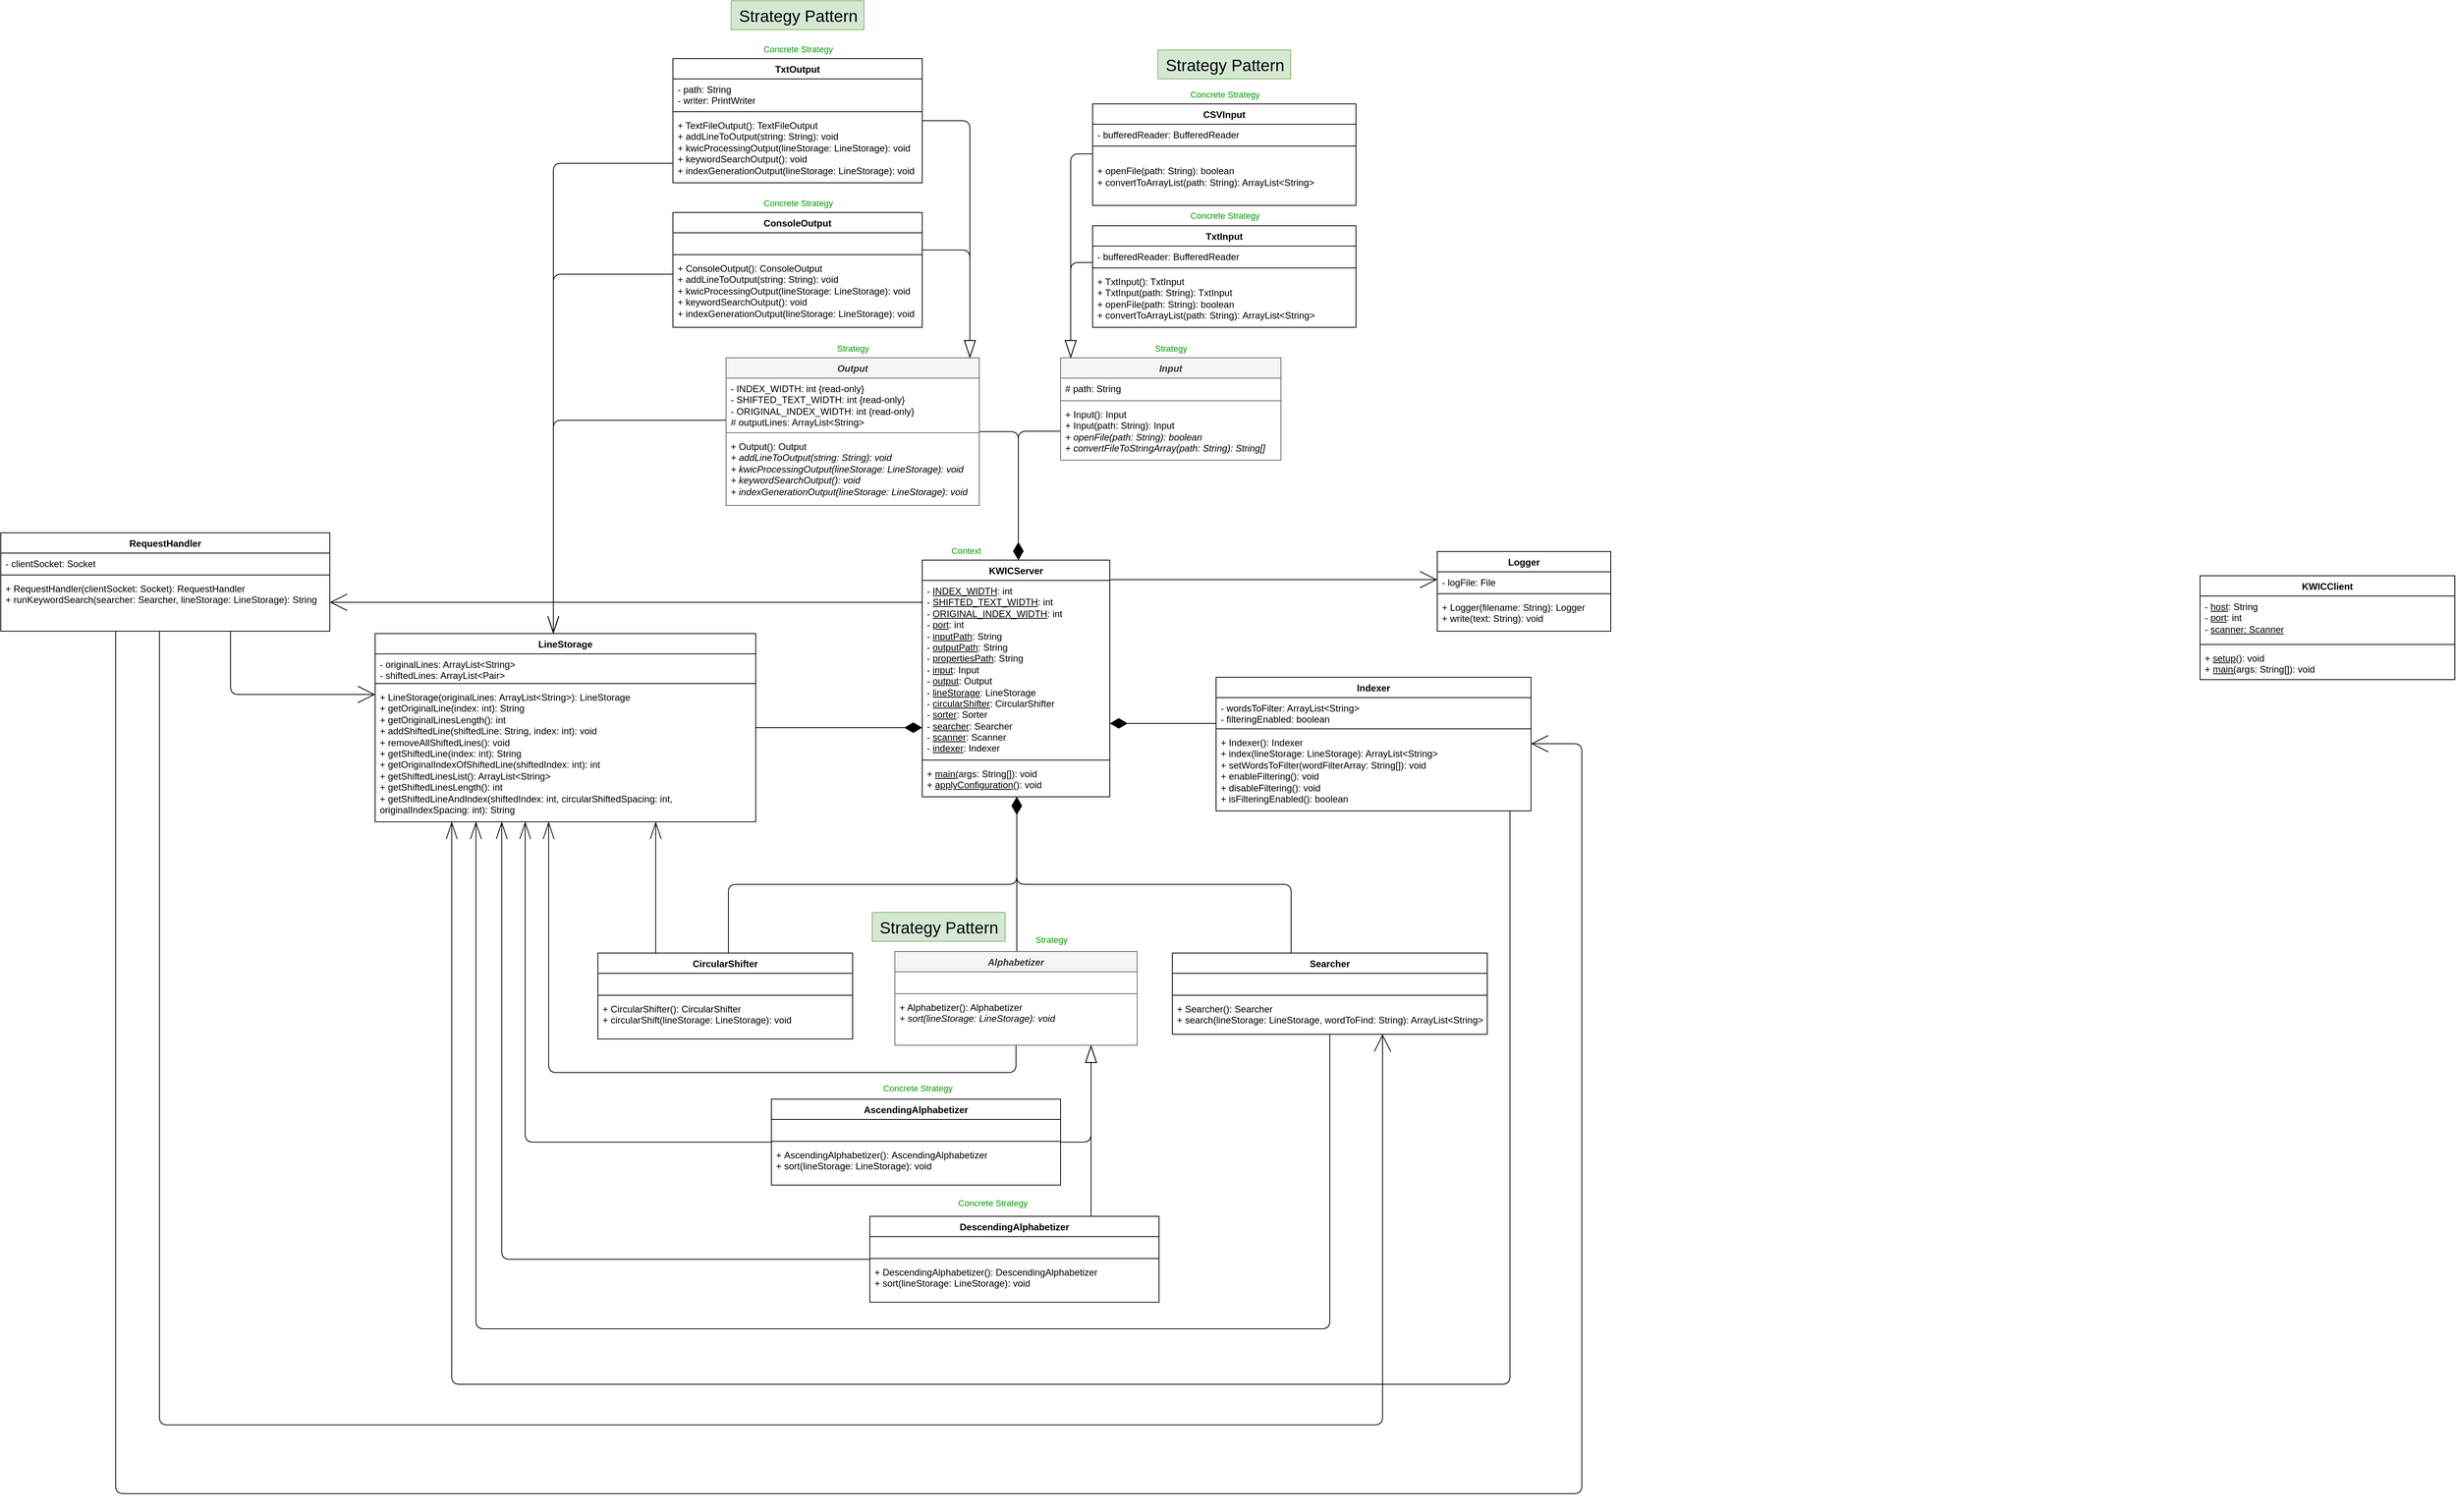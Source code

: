 <mxfile version="24.7.17">
  <diagram name="Page-1" id="gNpJx5rv7onuiS_OyHsm">
    <mxGraphModel dx="2778" dy="1943" grid="0" gridSize="10" guides="1" tooltips="1" connect="1" arrows="1" fold="1" page="0" pageScale="1" pageWidth="850" pageHeight="1100" math="0" shadow="0">
      <root>
        <mxCell id="0" />
        <mxCell id="1" parent="0" />
        <mxCell id="z4-LLyhYstn7hPUnOFZi-1" style="edgeStyle=orthogonalEdgeStyle;shape=connector;curved=0;rounded=1;orthogonalLoop=1;jettySize=auto;html=1;shadow=0;strokeColor=default;align=center;verticalAlign=middle;fontFamily=Helvetica;fontSize=11;fontColor=default;labelBackgroundColor=default;endArrow=none;endFill=0;flowAnimation=0;endSize=20;startArrow=diamondThin;startFill=1;startSize=20;" parent="1" source="epCVmQHk5e1hiLAlQ9qd-1" target="mX7v8Orim6EYVugqGwq7-1" edge="1">
          <mxGeometry relative="1" as="geometry">
            <Array as="points">
              <mxPoint x="264" y="468" />
              <mxPoint x="615" y="468" />
            </Array>
          </mxGeometry>
        </mxCell>
        <mxCell id="z4-LLyhYstn7hPUnOFZi-2" style="edgeStyle=orthogonalEdgeStyle;shape=connector;curved=0;rounded=1;orthogonalLoop=1;jettySize=auto;html=1;shadow=0;strokeColor=default;align=center;verticalAlign=middle;fontFamily=Helvetica;fontSize=11;fontColor=default;labelBackgroundColor=default;endArrow=none;endFill=0;flowAnimation=0;endSize=20;startArrow=diamondThin;startFill=1;startSize=20;" parent="1" source="epCVmQHk5e1hiLAlQ9qd-1" target="epCVmQHk5e1hiLAlQ9qd-30" edge="1">
          <mxGeometry relative="1" as="geometry">
            <Array as="points">
              <mxPoint x="264" y="468" />
              <mxPoint x="-105" y="468" />
            </Array>
          </mxGeometry>
        </mxCell>
        <mxCell id="BagnD7L_ovOfob5DyCDi-5" style="edgeStyle=orthogonalEdgeStyle;rounded=0;orthogonalLoop=1;jettySize=auto;html=1;endArrow=open;endFill=0;endSize=20;" parent="1" source="epCVmQHk5e1hiLAlQ9qd-1" target="BagnD7L_ovOfob5DyCDi-1" edge="1">
          <mxGeometry relative="1" as="geometry">
            <Array as="points">
              <mxPoint x="-246" y="107" />
              <mxPoint x="-246" y="107" />
            </Array>
          </mxGeometry>
        </mxCell>
        <mxCell id="BagnD7L_ovOfob5DyCDi-17" style="edgeStyle=orthogonalEdgeStyle;shape=connector;curved=0;rounded=1;orthogonalLoop=1;jettySize=auto;html=1;strokeColor=default;align=center;verticalAlign=middle;fontFamily=Helvetica;fontSize=11;fontColor=default;labelBackgroundColor=default;endArrow=open;endFill=0;endSize=20;" parent="1" source="epCVmQHk5e1hiLAlQ9qd-1" target="BagnD7L_ovOfob5DyCDi-10" edge="1">
          <mxGeometry relative="1" as="geometry">
            <Array as="points">
              <mxPoint x="648" y="78" />
              <mxPoint x="648" y="78" />
            </Array>
          </mxGeometry>
        </mxCell>
        <mxCell id="epCVmQHk5e1hiLAlQ9qd-1" value="KWIC&lt;span style=&quot;background-color: initial;&quot;&gt;Server&lt;/span&gt;" style="swimlane;fontStyle=1;align=center;verticalAlign=top;childLayout=stackLayout;horizontal=1;startSize=26;horizontalStack=0;resizeParent=1;resizeParentMax=0;resizeLast=0;collapsible=1;marginBottom=0;whiteSpace=wrap;html=1;" parent="1" vertex="1">
          <mxGeometry x="143" y="53" width="240" height="303" as="geometry" />
        </mxCell>
        <mxCell id="epCVmQHk5e1hiLAlQ9qd-2" value="&lt;div&gt;- &lt;u&gt;INDEX_WIDTH&lt;/u&gt;: int&lt;/div&gt;&lt;div&gt;- &lt;u&gt;SHIFTED_TEXT_WIDTH&lt;/u&gt;: int&lt;/div&gt;&lt;div&gt;- &lt;u&gt;ORIGINAL_INDEX_WIDTH&lt;/u&gt;: int&lt;/div&gt;&lt;div&gt;- &lt;u&gt;port&lt;/u&gt;: int&lt;/div&gt;&lt;div&gt;- &lt;u&gt;inputPath&lt;/u&gt;: String&lt;/div&gt;&lt;div&gt;- &lt;u&gt;outputPath&lt;/u&gt;: String&lt;/div&gt;&lt;div&gt;- &lt;u&gt;propertiesPath&lt;/u&gt;: String&lt;/div&gt;- &lt;u&gt;input&lt;/u&gt;: Input&lt;div&gt;- &lt;u&gt;output&lt;/u&gt;: Output&lt;/div&gt;&lt;div&gt;- &lt;u&gt;lineStorage&lt;/u&gt;: LineStorage&lt;/div&gt;&lt;div&gt;- &lt;u&gt;circularShifter&lt;/u&gt;: CircularShifter&lt;/div&gt;&lt;div&gt;- &lt;u&gt;sorter&lt;/u&gt;: Sorter&lt;/div&gt;&lt;div&gt;- &lt;u&gt;searcher&lt;/u&gt;: Searcher&lt;/div&gt;&lt;div&gt;- &lt;u&gt;scanner&lt;/u&gt;: Scanner&lt;/div&gt;&lt;div&gt;- &lt;u&gt;indexer&lt;/u&gt;: Indexer&lt;/div&gt;" style="text;strokeColor=none;fillColor=none;align=left;verticalAlign=top;spacingLeft=4;spacingRight=4;overflow=hidden;rotatable=0;points=[[0,0.5],[1,0.5]];portConstraint=eastwest;whiteSpace=wrap;html=1;" parent="epCVmQHk5e1hiLAlQ9qd-1" vertex="1">
          <mxGeometry y="26" width="240" height="226" as="geometry" />
        </mxCell>
        <mxCell id="epCVmQHk5e1hiLAlQ9qd-3" value="" style="line;strokeWidth=1;fillColor=none;align=left;verticalAlign=middle;spacingTop=-1;spacingLeft=3;spacingRight=3;rotatable=0;labelPosition=right;points=[];portConstraint=eastwest;strokeColor=inherit;" parent="epCVmQHk5e1hiLAlQ9qd-1" vertex="1">
          <mxGeometry y="252" width="240" height="8" as="geometry" />
        </mxCell>
        <mxCell id="epCVmQHk5e1hiLAlQ9qd-4" value="+ &lt;u&gt;main(&lt;/u&gt;args: String[]): void&lt;div&gt;+ &lt;u&gt;applyConfiguration&lt;/u&gt;(): void&lt;/div&gt;" style="text;strokeColor=none;fillColor=none;align=left;verticalAlign=top;spacingLeft=4;spacingRight=4;overflow=hidden;rotatable=0;points=[[0,0.5],[1,0.5]];portConstraint=eastwest;whiteSpace=wrap;html=1;" parent="epCVmQHk5e1hiLAlQ9qd-1" vertex="1">
          <mxGeometry y="260" width="240" height="43" as="geometry" />
        </mxCell>
        <mxCell id="QV1saAk_ovK5e-RrtN9O-23" style="edgeStyle=orthogonalEdgeStyle;shape=connector;rounded=1;orthogonalLoop=1;jettySize=auto;html=1;strokeColor=default;align=center;verticalAlign=middle;fontFamily=Helvetica;fontSize=11;fontColor=default;labelBackgroundColor=default;endArrow=diamondThin;endFill=1;endSize=20;curved=0;" parent="1" source="epCVmQHk5e1hiLAlQ9qd-5" target="epCVmQHk5e1hiLAlQ9qd-1" edge="1">
          <mxGeometry relative="1" as="geometry">
            <Array as="points">
              <mxPoint x="266" y="-112" />
            </Array>
          </mxGeometry>
        </mxCell>
        <mxCell id="epCVmQHk5e1hiLAlQ9qd-5" value="&lt;i&gt;Input&lt;/i&gt;" style="swimlane;fontStyle=1;align=center;verticalAlign=top;childLayout=stackLayout;horizontal=1;startSize=26;horizontalStack=0;resizeParent=1;resizeParentMax=0;resizeLast=0;collapsible=1;marginBottom=0;whiteSpace=wrap;html=1;fillColor=#f5f5f5;fontColor=#333333;strokeColor=#666666;" parent="1" vertex="1">
          <mxGeometry x="320" y="-206" width="282" height="131" as="geometry" />
        </mxCell>
        <mxCell id="epCVmQHk5e1hiLAlQ9qd-6" value="&lt;div&gt;# path: String&lt;/div&gt;" style="text;strokeColor=none;fillColor=none;align=left;verticalAlign=top;spacingLeft=4;spacingRight=4;overflow=hidden;rotatable=0;points=[[0,0.5],[1,0.5]];portConstraint=eastwest;whiteSpace=wrap;html=1;" parent="epCVmQHk5e1hiLAlQ9qd-5" vertex="1">
          <mxGeometry y="26" width="282" height="25" as="geometry" />
        </mxCell>
        <mxCell id="epCVmQHk5e1hiLAlQ9qd-7" value="" style="line;strokeWidth=1;fillColor=none;align=left;verticalAlign=middle;spacingTop=-1;spacingLeft=3;spacingRight=3;rotatable=0;labelPosition=right;points=[];portConstraint=eastwest;strokeColor=inherit;" parent="epCVmQHk5e1hiLAlQ9qd-5" vertex="1">
          <mxGeometry y="51" width="282" height="8" as="geometry" />
        </mxCell>
        <mxCell id="epCVmQHk5e1hiLAlQ9qd-8" value="+ Input(): Input&lt;div&gt;+ Input(path: String): Input&lt;/div&gt;&lt;div&gt;&lt;i style=&quot;background-color: initial;&quot;&gt;+ openFile(path: String): boolean&lt;/i&gt;&lt;br&gt;&lt;/div&gt;&lt;div&gt;&lt;i&gt;+ convertFileToStringArray(path: String): String[]&lt;/i&gt;&lt;/div&gt;" style="text;strokeColor=none;fillColor=none;align=left;verticalAlign=top;spacingLeft=4;spacingRight=4;overflow=hidden;rotatable=0;points=[[0,0.5],[1,0.5]];portConstraint=eastwest;whiteSpace=wrap;html=1;" parent="epCVmQHk5e1hiLAlQ9qd-5" vertex="1">
          <mxGeometry y="59" width="282" height="72" as="geometry" />
        </mxCell>
        <mxCell id="QV1saAk_ovK5e-RrtN9O-22" style="edgeStyle=orthogonalEdgeStyle;shape=connector;rounded=1;orthogonalLoop=1;jettySize=auto;html=1;strokeColor=default;align=center;verticalAlign=middle;fontFamily=Helvetica;fontSize=11;fontColor=default;labelBackgroundColor=default;endArrow=diamondThin;endFill=1;endSize=20;curved=0;" parent="1" source="epCVmQHk5e1hiLAlQ9qd-9" target="epCVmQHk5e1hiLAlQ9qd-1" edge="1">
          <mxGeometry relative="1" as="geometry">
            <Array as="points">
              <mxPoint x="266" y="-111" />
            </Array>
          </mxGeometry>
        </mxCell>
        <mxCell id="QV1saAk_ovK5e-RrtN9O-24" style="edgeStyle=orthogonalEdgeStyle;shape=connector;rounded=1;orthogonalLoop=1;jettySize=auto;html=1;strokeColor=default;align=center;verticalAlign=middle;fontFamily=Helvetica;fontSize=11;fontColor=default;labelBackgroundColor=default;endArrow=openThin;endFill=0;endSize=20;curved=0;" parent="1" source="epCVmQHk5e1hiLAlQ9qd-9" target="z4-LLyhYstn7hPUnOFZi-10" edge="1">
          <mxGeometry relative="1" as="geometry">
            <Array as="points">
              <mxPoint x="-329" y="-126" />
            </Array>
          </mxGeometry>
        </mxCell>
        <mxCell id="epCVmQHk5e1hiLAlQ9qd-9" value="&lt;i&gt;Output&lt;/i&gt;" style="swimlane;fontStyle=1;align=center;verticalAlign=top;childLayout=stackLayout;horizontal=1;startSize=26;horizontalStack=0;resizeParent=1;resizeParentMax=0;resizeLast=0;collapsible=1;marginBottom=0;whiteSpace=wrap;html=1;fillColor=#f5f5f5;fontColor=#333333;strokeColor=#666666;" parent="1" vertex="1">
          <mxGeometry x="-108" y="-206" width="324" height="189" as="geometry" />
        </mxCell>
        <mxCell id="epCVmQHk5e1hiLAlQ9qd-10" value="- INDEX_WIDTH: int {read-only}&lt;div&gt;- SHIFTED_TEXT_WIDTH: int {read-only}&lt;br&gt;&lt;/div&gt;&lt;div&gt;- ORIGINAL_INDEX_WIDTH: int {read-only}&lt;br&gt;&lt;/div&gt;&lt;div&gt;# outputLines: ArrayList&amp;lt;String&amp;gt;&lt;/div&gt;" style="text;strokeColor=none;fillColor=none;align=left;verticalAlign=top;spacingLeft=4;spacingRight=4;overflow=hidden;rotatable=0;points=[[0,0.5],[1,0.5]];portConstraint=eastwest;whiteSpace=wrap;html=1;" parent="epCVmQHk5e1hiLAlQ9qd-9" vertex="1">
          <mxGeometry y="26" width="324" height="66" as="geometry" />
        </mxCell>
        <mxCell id="epCVmQHk5e1hiLAlQ9qd-11" value="" style="line;strokeWidth=1;fillColor=none;align=left;verticalAlign=middle;spacingTop=-1;spacingLeft=3;spacingRight=3;rotatable=0;labelPosition=right;points=[];portConstraint=eastwest;strokeColor=inherit;" parent="epCVmQHk5e1hiLAlQ9qd-9" vertex="1">
          <mxGeometry y="92" width="324" height="8" as="geometry" />
        </mxCell>
        <mxCell id="epCVmQHk5e1hiLAlQ9qd-12" value="+ Output(): Output&lt;div&gt;&lt;i&gt;+ addLineToOutput(string: String): void&lt;/i&gt;&lt;/div&gt;&lt;div&gt;&lt;i&gt;+ kwicProcessingOutput(lineStorage: LineStorage): void&lt;/i&gt;&lt;/div&gt;&lt;div&gt;&lt;i&gt;+ keywordSearchOutput(): void&lt;/i&gt;&lt;/div&gt;&lt;div&gt;&lt;i&gt;+ indexGenerationOutput(lineStorage: LineStorage): void&lt;/i&gt;&lt;/div&gt;" style="text;strokeColor=none;fillColor=none;align=left;verticalAlign=top;spacingLeft=4;spacingRight=4;overflow=hidden;rotatable=0;points=[[0,0.5],[1,0.5]];portConstraint=eastwest;whiteSpace=wrap;html=1;" parent="epCVmQHk5e1hiLAlQ9qd-9" vertex="1">
          <mxGeometry y="100" width="324" height="89" as="geometry" />
        </mxCell>
        <mxCell id="rIHUugkleMINSU4qu17W-4" style="edgeStyle=orthogonalEdgeStyle;shape=connector;rounded=1;orthogonalLoop=1;jettySize=auto;html=1;strokeColor=default;align=center;verticalAlign=middle;fontFamily=Helvetica;fontSize=11;fontColor=default;labelBackgroundColor=default;endArrow=blockThin;endFill=0;endSize=20;targetPerimeterSpacing=0;curved=0;" parent="1" source="epCVmQHk5e1hiLAlQ9qd-13" target="epCVmQHk5e1hiLAlQ9qd-5" edge="1">
          <mxGeometry relative="1" as="geometry">
            <Array as="points">
              <mxPoint x="333" y="-328" />
            </Array>
          </mxGeometry>
        </mxCell>
        <mxCell id="epCVmQHk5e1hiLAlQ9qd-13" value="TxtInput" style="swimlane;fontStyle=1;align=center;verticalAlign=top;childLayout=stackLayout;horizontal=1;startSize=26;horizontalStack=0;resizeParent=1;resizeParentMax=0;resizeLast=0;collapsible=1;marginBottom=0;whiteSpace=wrap;html=1;" parent="1" vertex="1">
          <mxGeometry x="361" y="-375" width="337" height="130" as="geometry" />
        </mxCell>
        <mxCell id="epCVmQHk5e1hiLAlQ9qd-14" value="- bufferedReader: BufferedReader" style="text;strokeColor=none;fillColor=none;align=left;verticalAlign=top;spacingLeft=4;spacingRight=4;overflow=hidden;rotatable=0;points=[[0,0.5],[1,0.5]];portConstraint=eastwest;whiteSpace=wrap;html=1;" parent="epCVmQHk5e1hiLAlQ9qd-13" vertex="1">
          <mxGeometry y="26" width="337" height="24" as="geometry" />
        </mxCell>
        <mxCell id="epCVmQHk5e1hiLAlQ9qd-15" value="" style="line;strokeWidth=1;fillColor=none;align=left;verticalAlign=middle;spacingTop=-1;spacingLeft=3;spacingRight=3;rotatable=0;labelPosition=right;points=[];portConstraint=eastwest;strokeColor=inherit;" parent="epCVmQHk5e1hiLAlQ9qd-13" vertex="1">
          <mxGeometry y="50" width="337" height="8" as="geometry" />
        </mxCell>
        <mxCell id="epCVmQHk5e1hiLAlQ9qd-16" value="&lt;div&gt;+ TxtInput(): TxtInput&lt;div&gt;+ TxtInput(path: String): TxtInput&lt;/div&gt;&lt;div&gt;&lt;div&gt;+ openFile(path: String): boolean&lt;/div&gt;&lt;div&gt;+ convertToArrayList(path: String):&amp;nbsp;&lt;span style=&quot;background-color: initial;&quot;&gt;ArrayList&amp;lt;String&amp;gt;&lt;/span&gt;&lt;/div&gt;&lt;/div&gt;&lt;/div&gt;" style="text;strokeColor=none;fillColor=none;align=left;verticalAlign=top;spacingLeft=4;spacingRight=4;overflow=hidden;rotatable=0;points=[[0,0.5],[1,0.5]];portConstraint=eastwest;whiteSpace=wrap;html=1;" parent="epCVmQHk5e1hiLAlQ9qd-13" vertex="1">
          <mxGeometry y="58" width="337" height="72" as="geometry" />
        </mxCell>
        <mxCell id="epCVmQHk5e1hiLAlQ9qd-23" style="edgeStyle=orthogonalEdgeStyle;shape=connector;rounded=1;orthogonalLoop=1;jettySize=auto;html=1;strokeColor=default;align=center;verticalAlign=middle;fontFamily=Helvetica;fontSize=11;fontColor=default;labelBackgroundColor=default;endArrow=blockThin;endFill=0;endSize=20;curved=0;" parent="1" source="epCVmQHk5e1hiLAlQ9qd-17" target="epCVmQHk5e1hiLAlQ9qd-9" edge="1">
          <mxGeometry relative="1" as="geometry">
            <Array as="points">
              <mxPoint x="204" y="-344" />
            </Array>
          </mxGeometry>
        </mxCell>
        <mxCell id="QV1saAk_ovK5e-RrtN9O-27" style="edgeStyle=orthogonalEdgeStyle;shape=connector;rounded=1;orthogonalLoop=1;jettySize=auto;html=1;strokeColor=default;align=center;verticalAlign=middle;fontFamily=Helvetica;fontSize=11;fontColor=default;labelBackgroundColor=default;endArrow=openThin;endFill=0;endSize=20;curved=0;" parent="1" source="epCVmQHk5e1hiLAlQ9qd-17" target="z4-LLyhYstn7hPUnOFZi-10" edge="1">
          <mxGeometry relative="1" as="geometry">
            <Array as="points">
              <mxPoint x="-329" y="-313" />
            </Array>
          </mxGeometry>
        </mxCell>
        <mxCell id="epCVmQHk5e1hiLAlQ9qd-17" value="ConsoleOutput" style="swimlane;fontStyle=1;align=center;verticalAlign=top;childLayout=stackLayout;horizontal=1;startSize=26;horizontalStack=0;resizeParent=1;resizeParentMax=0;resizeLast=0;collapsible=1;marginBottom=0;whiteSpace=wrap;html=1;" parent="1" vertex="1">
          <mxGeometry x="-176" y="-392" width="319" height="147" as="geometry" />
        </mxCell>
        <mxCell id="epCVmQHk5e1hiLAlQ9qd-18" value="&amp;nbsp;" style="text;strokeColor=none;fillColor=none;align=left;verticalAlign=top;spacingLeft=4;spacingRight=4;overflow=hidden;rotatable=0;points=[[0,0.5],[1,0.5]];portConstraint=eastwest;whiteSpace=wrap;html=1;" parent="epCVmQHk5e1hiLAlQ9qd-17" vertex="1">
          <mxGeometry y="26" width="319" height="24" as="geometry" />
        </mxCell>
        <mxCell id="epCVmQHk5e1hiLAlQ9qd-19" value="" style="line;strokeWidth=1;fillColor=none;align=left;verticalAlign=middle;spacingTop=-1;spacingLeft=3;spacingRight=3;rotatable=0;labelPosition=right;points=[];portConstraint=eastwest;strokeColor=inherit;" parent="epCVmQHk5e1hiLAlQ9qd-17" vertex="1">
          <mxGeometry y="50" width="319" height="8" as="geometry" />
        </mxCell>
        <mxCell id="epCVmQHk5e1hiLAlQ9qd-20" value="+ ConsoleOutput(): ConsoleOutput&lt;div&gt;&lt;div&gt;+ addLineToOutput(string: String): void&lt;/div&gt;&lt;div&gt;+ kwicProcessingOutput(lineStorage: LineStorage): void&lt;/div&gt;&lt;div&gt;+ keywordSearchOutput(): void&lt;/div&gt;&lt;div&gt;+ indexGenerationOutput(lineStorage: LineStorage): void&lt;/div&gt;&lt;/div&gt;" style="text;strokeColor=none;fillColor=none;align=left;verticalAlign=top;spacingLeft=4;spacingRight=4;overflow=hidden;rotatable=0;points=[[0,0.5],[1,0.5]];portConstraint=eastwest;whiteSpace=wrap;html=1;" parent="epCVmQHk5e1hiLAlQ9qd-17" vertex="1">
          <mxGeometry y="58" width="319" height="89" as="geometry" />
        </mxCell>
        <mxCell id="Wn8MqAlHIF83_fRVM8e6-9" style="edgeStyle=orthogonalEdgeStyle;shape=connector;curved=0;rounded=1;orthogonalLoop=1;jettySize=auto;html=1;shadow=0;strokeColor=default;align=center;verticalAlign=middle;fontFamily=Helvetica;fontSize=11;fontColor=default;labelBackgroundColor=default;startArrow=none;startFill=0;startSize=20;endArrow=openThin;endFill=0;endSize=20;flowAnimation=0;" parent="1" source="epCVmQHk5e1hiLAlQ9qd-30" target="z4-LLyhYstn7hPUnOFZi-10" edge="1">
          <mxGeometry relative="1" as="geometry">
            <Array as="points">
              <mxPoint x="-198" y="494" />
              <mxPoint x="-198" y="494" />
            </Array>
          </mxGeometry>
        </mxCell>
        <mxCell id="epCVmQHk5e1hiLAlQ9qd-30" value="CircularShifter" style="swimlane;fontStyle=1;align=center;verticalAlign=top;childLayout=stackLayout;horizontal=1;startSize=26;horizontalStack=0;resizeParent=1;resizeParentMax=0;resizeLast=0;collapsible=1;marginBottom=0;whiteSpace=wrap;html=1;" parent="1" vertex="1">
          <mxGeometry x="-272" y="556" width="326" height="110" as="geometry" />
        </mxCell>
        <mxCell id="epCVmQHk5e1hiLAlQ9qd-31" value="&amp;nbsp;" style="text;strokeColor=none;fillColor=none;align=left;verticalAlign=top;spacingLeft=4;spacingRight=4;overflow=hidden;rotatable=0;points=[[0,0.5],[1,0.5]];portConstraint=eastwest;whiteSpace=wrap;html=1;" parent="epCVmQHk5e1hiLAlQ9qd-30" vertex="1">
          <mxGeometry y="26" width="326" height="24" as="geometry" />
        </mxCell>
        <mxCell id="epCVmQHk5e1hiLAlQ9qd-32" value="" style="line;strokeWidth=1;fillColor=none;align=left;verticalAlign=middle;spacingTop=-1;spacingLeft=3;spacingRight=3;rotatable=0;labelPosition=right;points=[];portConstraint=eastwest;strokeColor=inherit;" parent="epCVmQHk5e1hiLAlQ9qd-30" vertex="1">
          <mxGeometry y="50" width="326" height="8" as="geometry" />
        </mxCell>
        <mxCell id="epCVmQHk5e1hiLAlQ9qd-33" value="+ CircularShifter(): CircularShifter&lt;div&gt;+ circularShift(lineStorage: LineStorage): void&lt;/div&gt;" style="text;strokeColor=none;fillColor=none;align=left;verticalAlign=top;spacingLeft=4;spacingRight=4;overflow=hidden;rotatable=0;points=[[0,0.5],[1,0.5]];portConstraint=eastwest;whiteSpace=wrap;html=1;" parent="epCVmQHk5e1hiLAlQ9qd-30" vertex="1">
          <mxGeometry y="58" width="326" height="52" as="geometry" />
        </mxCell>
        <mxCell id="IRSFCOV28SrooVpc_QPL-4" style="edgeStyle=orthogonalEdgeStyle;shape=connector;curved=0;rounded=1;orthogonalLoop=1;jettySize=auto;html=1;strokeColor=default;align=center;verticalAlign=middle;fontFamily=Helvetica;fontSize=11;fontColor=default;labelBackgroundColor=default;endArrow=openThin;endFill=0;endSize=20;" parent="1" source="mX7v8Orim6EYVugqGwq7-1" target="z4-LLyhYstn7hPUnOFZi-10" edge="1">
          <mxGeometry relative="1" as="geometry">
            <Array as="points">
              <mxPoint x="665" y="1037" />
              <mxPoint x="-428" y="1037" />
            </Array>
          </mxGeometry>
        </mxCell>
        <mxCell id="mX7v8Orim6EYVugqGwq7-1" value="Searcher" style="swimlane;fontStyle=1;align=center;verticalAlign=top;childLayout=stackLayout;horizontal=1;startSize=26;horizontalStack=0;resizeParent=1;resizeParentMax=0;resizeLast=0;collapsible=1;marginBottom=0;whiteSpace=wrap;html=1;" parent="1" vertex="1">
          <mxGeometry x="463" y="556" width="403" height="104" as="geometry" />
        </mxCell>
        <mxCell id="mX7v8Orim6EYVugqGwq7-2" value="&amp;nbsp;" style="text;strokeColor=none;fillColor=none;align=left;verticalAlign=top;spacingLeft=4;spacingRight=4;overflow=hidden;rotatable=0;points=[[0,0.5],[1,0.5]];portConstraint=eastwest;whiteSpace=wrap;html=1;" parent="mX7v8Orim6EYVugqGwq7-1" vertex="1">
          <mxGeometry y="26" width="403" height="24" as="geometry" />
        </mxCell>
        <mxCell id="mX7v8Orim6EYVugqGwq7-3" value="" style="line;strokeWidth=1;fillColor=none;align=left;verticalAlign=middle;spacingTop=-1;spacingLeft=3;spacingRight=3;rotatable=0;labelPosition=right;points=[];portConstraint=eastwest;strokeColor=inherit;" parent="mX7v8Orim6EYVugqGwq7-1" vertex="1">
          <mxGeometry y="50" width="403" height="8" as="geometry" />
        </mxCell>
        <mxCell id="mX7v8Orim6EYVugqGwq7-4" value="+ Searcher(): Searcher&lt;div&gt;+ search(lineStorage: LineStorage, wordToFind: String): ArrayList&amp;lt;String&amp;gt;&lt;/div&gt;&lt;div&gt;&lt;br&gt;&lt;/div&gt;" style="text;strokeColor=none;fillColor=none;align=left;verticalAlign=top;spacingLeft=4;spacingRight=4;overflow=hidden;rotatable=0;points=[[0,0.5],[1,0.5]];portConstraint=eastwest;whiteSpace=wrap;html=1;" parent="mX7v8Orim6EYVugqGwq7-1" vertex="1">
          <mxGeometry y="58" width="403" height="46" as="geometry" />
        </mxCell>
        <mxCell id="QV1saAk_ovK5e-RrtN9O-35" style="edgeStyle=orthogonalEdgeStyle;shape=connector;rounded=1;orthogonalLoop=1;jettySize=auto;html=1;strokeColor=default;align=center;verticalAlign=middle;fontFamily=Helvetica;fontSize=11;fontColor=default;labelBackgroundColor=default;endArrow=diamondThin;endFill=1;endSize=20;curved=0;" parent="1" source="z4-LLyhYstn7hPUnOFZi-10" target="epCVmQHk5e1hiLAlQ9qd-1" edge="1">
          <mxGeometry relative="1" as="geometry">
            <Array as="points">
              <mxPoint x="-119" y="213" />
              <mxPoint x="-119" y="213" />
            </Array>
          </mxGeometry>
        </mxCell>
        <mxCell id="z4-LLyhYstn7hPUnOFZi-10" value="LineStorage" style="swimlane;fontStyle=1;align=center;verticalAlign=top;childLayout=stackLayout;horizontal=1;startSize=26;horizontalStack=0;resizeParent=1;resizeParentMax=0;resizeLast=0;collapsible=1;marginBottom=0;whiteSpace=wrap;html=1;" parent="1" vertex="1">
          <mxGeometry x="-557" y="147" width="487" height="241" as="geometry" />
        </mxCell>
        <mxCell id="z4-LLyhYstn7hPUnOFZi-11" value="&lt;div&gt;- originalLines: ArrayList&amp;lt;String&amp;gt;&lt;/div&gt;&lt;div&gt;- shiftedLines: ArrayList&amp;lt;Pair&amp;gt;&lt;/div&gt;" style="text;strokeColor=none;fillColor=none;align=left;verticalAlign=top;spacingLeft=4;spacingRight=4;overflow=hidden;rotatable=0;points=[[0,0.5],[1,0.5]];portConstraint=eastwest;whiteSpace=wrap;html=1;" parent="z4-LLyhYstn7hPUnOFZi-10" vertex="1">
          <mxGeometry y="26" width="487" height="34" as="geometry" />
        </mxCell>
        <mxCell id="z4-LLyhYstn7hPUnOFZi-12" value="" style="line;strokeWidth=1;fillColor=none;align=left;verticalAlign=middle;spacingTop=-1;spacingLeft=3;spacingRight=3;rotatable=0;labelPosition=right;points=[];portConstraint=eastwest;strokeColor=inherit;" parent="z4-LLyhYstn7hPUnOFZi-10" vertex="1">
          <mxGeometry y="60" width="487" height="8" as="geometry" />
        </mxCell>
        <mxCell id="z4-LLyhYstn7hPUnOFZi-13" value="+ LineStorage(originalLines: ArrayList&amp;lt;String&amp;gt;): LineStorage&lt;div&gt;+ getOriginalLine(index: int): String&lt;/div&gt;&lt;div&gt;+ getOriginalLinesLength(): int&lt;/div&gt;&lt;div&gt;+ addShiftedLine(shiftedLine: String, index: int): void&lt;/div&gt;&lt;div&gt;+ removeAllShiftedLines(): void&lt;/div&gt;&lt;div&gt;+ getShiftedLine(index: int): String&lt;/div&gt;&lt;div&gt;+ getOriginalIndexOfShiftedLine(shiftedIndex: int): int&lt;/div&gt;&lt;div&gt;+ getShiftedLinesList(): ArrayList&amp;lt;String&amp;gt;&lt;/div&gt;&lt;div&gt;+ getShiftedLinesLength(): int&lt;/div&gt;&lt;div&gt;+ getShiftedLineAndIndex(shiftedIndex: int, circularShiftedSpacing: int, originalIndexSpacing: int): String&lt;/div&gt;" style="text;strokeColor=none;fillColor=none;align=left;verticalAlign=top;spacingLeft=4;spacingRight=4;overflow=hidden;rotatable=0;points=[[0,0.5],[1,0.5]];portConstraint=eastwest;whiteSpace=wrap;html=1;" parent="z4-LLyhYstn7hPUnOFZi-10" vertex="1">
          <mxGeometry y="68" width="487" height="173" as="geometry" />
        </mxCell>
        <mxCell id="rIHUugkleMINSU4qu17W-21" style="edgeStyle=orthogonalEdgeStyle;shape=connector;rounded=1;orthogonalLoop=1;jettySize=auto;html=1;strokeColor=default;align=center;verticalAlign=middle;fontFamily=Helvetica;fontSize=11;fontColor=default;labelBackgroundColor=default;endArrow=blockThin;endFill=0;endSize=20;targetPerimeterSpacing=0;curved=0;" parent="1" source="B9tVBVnGrth3jbB6rGIX-5" target="rIHUugkleMINSU4qu17W-15" edge="1">
          <mxGeometry relative="1" as="geometry">
            <Array as="points">
              <mxPoint x="359" y="798" />
            </Array>
          </mxGeometry>
        </mxCell>
        <mxCell id="CTWnpAIqu8z1Vi2JYei4-2" style="edgeStyle=orthogonalEdgeStyle;shape=connector;curved=0;rounded=1;orthogonalLoop=1;jettySize=auto;html=1;strokeColor=default;align=center;verticalAlign=middle;fontFamily=Helvetica;fontSize=11;fontColor=default;labelBackgroundColor=default;endArrow=openThin;endFill=0;endSize=20;" parent="1" source="B9tVBVnGrth3jbB6rGIX-5" target="z4-LLyhYstn7hPUnOFZi-10" edge="1">
          <mxGeometry relative="1" as="geometry">
            <Array as="points">
              <mxPoint x="-365" y="798" />
            </Array>
          </mxGeometry>
        </mxCell>
        <mxCell id="B9tVBVnGrth3jbB6rGIX-5" value="AscendingAlphabetizer" style="swimlane;fontStyle=1;align=center;verticalAlign=top;childLayout=stackLayout;horizontal=1;startSize=26;horizontalStack=0;resizeParent=1;resizeParentMax=0;resizeLast=0;collapsible=1;marginBottom=0;whiteSpace=wrap;html=1;" parent="1" vertex="1">
          <mxGeometry x="-50" y="743" width="370" height="110" as="geometry" />
        </mxCell>
        <mxCell id="B9tVBVnGrth3jbB6rGIX-6" value="&amp;nbsp;" style="text;strokeColor=none;fillColor=none;align=left;verticalAlign=top;spacingLeft=4;spacingRight=4;overflow=hidden;rotatable=0;points=[[0,0.5],[1,0.5]];portConstraint=eastwest;whiteSpace=wrap;html=1;" parent="B9tVBVnGrth3jbB6rGIX-5" vertex="1">
          <mxGeometry y="26" width="370" height="24" as="geometry" />
        </mxCell>
        <mxCell id="B9tVBVnGrth3jbB6rGIX-7" value="" style="line;strokeWidth=1;fillColor=none;align=left;verticalAlign=middle;spacingTop=-1;spacingLeft=3;spacingRight=3;rotatable=0;labelPosition=right;points=[];portConstraint=eastwest;strokeColor=inherit;" parent="B9tVBVnGrth3jbB6rGIX-5" vertex="1">
          <mxGeometry y="50" width="370" height="8" as="geometry" />
        </mxCell>
        <mxCell id="B9tVBVnGrth3jbB6rGIX-8" value="&lt;div&gt;+&amp;nbsp;&lt;span style=&quot;text-align: center;&quot;&gt;AscendingAlphabetizer&lt;/span&gt;():&amp;nbsp;&lt;span style=&quot;text-align: center; background-color: initial;&quot;&gt;AscendingAlphabetizer&lt;/span&gt;&lt;/div&gt;&lt;div&gt;+ sort(lineStorage: LineStorage): void&lt;br&gt;&lt;/div&gt;" style="text;strokeColor=none;fillColor=none;align=left;verticalAlign=top;spacingLeft=4;spacingRight=4;overflow=hidden;rotatable=0;points=[[0,0.5],[1,0.5]];portConstraint=eastwest;whiteSpace=wrap;html=1;" parent="B9tVBVnGrth3jbB6rGIX-5" vertex="1">
          <mxGeometry y="58" width="370" height="52" as="geometry" />
        </mxCell>
        <mxCell id="rIHUugkleMINSU4qu17W-9" style="edgeStyle=orthogonalEdgeStyle;shape=connector;rounded=1;orthogonalLoop=1;jettySize=auto;html=1;strokeColor=default;align=center;verticalAlign=middle;fontFamily=Helvetica;fontSize=11;fontColor=default;labelBackgroundColor=default;endArrow=blockThin;endFill=0;endSize=20;targetPerimeterSpacing=0;curved=0;" parent="1" source="rIHUugkleMINSU4qu17W-5" target="epCVmQHk5e1hiLAlQ9qd-5" edge="1">
          <mxGeometry relative="1" as="geometry">
            <Array as="points">
              <mxPoint x="333" y="-467" />
            </Array>
          </mxGeometry>
        </mxCell>
        <mxCell id="rIHUugkleMINSU4qu17W-5" value="CSVInput" style="swimlane;fontStyle=1;align=center;verticalAlign=top;childLayout=stackLayout;horizontal=1;startSize=26;horizontalStack=0;resizeParent=1;resizeParentMax=0;resizeLast=0;collapsible=1;marginBottom=0;whiteSpace=wrap;html=1;" parent="1" vertex="1">
          <mxGeometry x="361" y="-531" width="337" height="130" as="geometry" />
        </mxCell>
        <mxCell id="rIHUugkleMINSU4qu17W-6" value="- bufferedReader: BufferedReader" style="text;strokeColor=none;fillColor=none;align=left;verticalAlign=top;spacingLeft=4;spacingRight=4;overflow=hidden;rotatable=0;points=[[0,0.5],[1,0.5]];portConstraint=eastwest;whiteSpace=wrap;html=1;" parent="rIHUugkleMINSU4qu17W-5" vertex="1">
          <mxGeometry y="26" width="337" height="24" as="geometry" />
        </mxCell>
        <mxCell id="rIHUugkleMINSU4qu17W-7" value="" style="line;strokeWidth=1;fillColor=none;align=left;verticalAlign=middle;spacingTop=-1;spacingLeft=3;spacingRight=3;rotatable=0;labelPosition=right;points=[];portConstraint=eastwest;strokeColor=inherit;" parent="rIHUugkleMINSU4qu17W-5" vertex="1">
          <mxGeometry y="50" width="337" height="8" as="geometry" />
        </mxCell>
        <mxCell id="rIHUugkleMINSU4qu17W-8" value="&lt;div&gt;&lt;br&gt;&lt;div&gt;&lt;div&gt;+ openFile(path: String): boolean&lt;/div&gt;&lt;div&gt;+ convertToArrayList(path: String): ArrayList&amp;lt;String&amp;gt;&lt;/div&gt;&lt;/div&gt;&lt;/div&gt;" style="text;strokeColor=none;fillColor=none;align=left;verticalAlign=top;spacingLeft=4;spacingRight=4;overflow=hidden;rotatable=0;points=[[0,0.5],[1,0.5]];portConstraint=eastwest;whiteSpace=wrap;html=1;" parent="rIHUugkleMINSU4qu17W-5" vertex="1">
          <mxGeometry y="58" width="337" height="72" as="geometry" />
        </mxCell>
        <mxCell id="rIHUugkleMINSU4qu17W-22" style="edgeStyle=orthogonalEdgeStyle;shape=connector;rounded=1;orthogonalLoop=1;jettySize=auto;html=1;strokeColor=default;align=center;verticalAlign=middle;fontFamily=Helvetica;fontSize=11;fontColor=default;labelBackgroundColor=default;endArrow=diamondThin;endFill=1;endSize=20;targetPerimeterSpacing=0;curved=0;" parent="1" source="rIHUugkleMINSU4qu17W-15" target="epCVmQHk5e1hiLAlQ9qd-1" edge="1">
          <mxGeometry relative="1" as="geometry">
            <Array as="points">
              <mxPoint x="264" y="494" />
              <mxPoint x="264" y="494" />
            </Array>
          </mxGeometry>
        </mxCell>
        <mxCell id="CTWnpAIqu8z1Vi2JYei4-1" style="edgeStyle=orthogonalEdgeStyle;rounded=1;orthogonalLoop=1;jettySize=auto;html=1;endArrow=openThin;endFill=0;endSize=20;curved=0;" parent="1" source="rIHUugkleMINSU4qu17W-15" target="z4-LLyhYstn7hPUnOFZi-10" edge="1">
          <mxGeometry relative="1" as="geometry">
            <Array as="points">
              <mxPoint x="263" y="709" />
              <mxPoint x="-335" y="709" />
            </Array>
          </mxGeometry>
        </mxCell>
        <mxCell id="rIHUugkleMINSU4qu17W-15" value="&lt;i&gt;Alphabetizer&lt;/i&gt;" style="swimlane;fontStyle=1;align=center;verticalAlign=top;childLayout=stackLayout;horizontal=1;startSize=26;horizontalStack=0;resizeParent=1;resizeParentMax=0;resizeLast=0;collapsible=1;marginBottom=0;whiteSpace=wrap;html=1;fillColor=#f5f5f5;fontColor=#333333;strokeColor=#666666;" parent="1" vertex="1">
          <mxGeometry x="108" y="554" width="310" height="120" as="geometry" />
        </mxCell>
        <mxCell id="rIHUugkleMINSU4qu17W-16" value="&amp;nbsp;" style="text;strokeColor=none;fillColor=none;align=left;verticalAlign=top;spacingLeft=4;spacingRight=4;overflow=hidden;rotatable=0;points=[[0,0.5],[1,0.5]];portConstraint=eastwest;whiteSpace=wrap;html=1;" parent="rIHUugkleMINSU4qu17W-15" vertex="1">
          <mxGeometry y="26" width="310" height="24" as="geometry" />
        </mxCell>
        <mxCell id="rIHUugkleMINSU4qu17W-17" value="" style="line;strokeWidth=1;fillColor=none;align=left;verticalAlign=middle;spacingTop=-1;spacingLeft=3;spacingRight=3;rotatable=0;labelPosition=right;points=[];portConstraint=eastwest;strokeColor=inherit;" parent="rIHUugkleMINSU4qu17W-15" vertex="1">
          <mxGeometry y="50" width="310" height="8" as="geometry" />
        </mxCell>
        <mxCell id="rIHUugkleMINSU4qu17W-18" value="+ Alphabetizer(): Alphabetizer&lt;div&gt;&lt;i&gt;+ sort(lineStorage: LineStorage): void&lt;/i&gt;&lt;/div&gt;" style="text;strokeColor=none;fillColor=none;align=left;verticalAlign=top;spacingLeft=4;spacingRight=4;overflow=hidden;rotatable=0;points=[[0,0.5],[1,0.5]];portConstraint=eastwest;whiteSpace=wrap;html=1;" parent="rIHUugkleMINSU4qu17W-15" vertex="1">
          <mxGeometry y="58" width="310" height="62" as="geometry" />
        </mxCell>
        <mxCell id="rIHUugkleMINSU4qu17W-26" value="&lt;font&gt;Strategy&lt;/font&gt;" style="text;html=1;align=center;verticalAlign=middle;resizable=0;points=[];autosize=1;strokeColor=none;fillColor=none;fontFamily=Helvetica;fontSize=11;fontColor=#009900;labelBackgroundColor=default;" parent="1" vertex="1">
          <mxGeometry x="431.5" y="-231" width="59" height="25" as="geometry" />
        </mxCell>
        <mxCell id="rIHUugkleMINSU4qu17W-27" value="&lt;font&gt;Concrete Strategy&lt;/font&gt;" style="text;html=1;align=center;verticalAlign=middle;resizable=0;points=[];autosize=1;strokeColor=none;fillColor=none;fontFamily=Helvetica;fontSize=11;fontColor=#009900;labelBackgroundColor=default;" parent="1" vertex="1">
          <mxGeometry x="476" y="-556" width="107" height="25" as="geometry" />
        </mxCell>
        <mxCell id="rIHUugkleMINSU4qu17W-28" value="&lt;font&gt;Concrete Strategy&lt;/font&gt;" style="text;html=1;align=center;verticalAlign=middle;resizable=0;points=[];autosize=1;strokeColor=none;fillColor=none;fontFamily=Helvetica;fontSize=11;fontColor=#009900;labelBackgroundColor=default;" parent="1" vertex="1">
          <mxGeometry x="476" y="-401" width="107" height="25" as="geometry" />
        </mxCell>
        <mxCell id="rIHUugkleMINSU4qu17W-29" value="&lt;font&gt;Context&lt;/font&gt;" style="text;html=1;align=center;verticalAlign=middle;resizable=0;points=[];autosize=1;strokeColor=none;fillColor=none;fontFamily=Helvetica;fontSize=11;fontColor=#009900;labelBackgroundColor=default;" parent="1" vertex="1">
          <mxGeometry x="171" y="28" width="56" height="25" as="geometry" />
        </mxCell>
        <mxCell id="QV1saAk_ovK5e-RrtN9O-7" value="&lt;font&gt;Strategy&lt;/font&gt;" style="text;html=1;align=center;verticalAlign=middle;resizable=0;points=[];autosize=1;strokeColor=none;fillColor=none;fontFamily=Helvetica;fontSize=11;fontColor=#009900;labelBackgroundColor=default;" parent="1" vertex="1">
          <mxGeometry x="24.5" y="-231" width="59" height="25" as="geometry" />
        </mxCell>
        <mxCell id="QV1saAk_ovK5e-RrtN9O-8" value="&lt;font&gt;Concrete Strategy&lt;/font&gt;" style="text;html=1;align=center;verticalAlign=middle;resizable=0;points=[];autosize=1;strokeColor=none;fillColor=none;fontFamily=Helvetica;fontSize=11;fontColor=#009900;labelBackgroundColor=default;" parent="1" vertex="1">
          <mxGeometry x="-70" y="-417" width="107" height="25" as="geometry" />
        </mxCell>
        <mxCell id="QV1saAk_ovK5e-RrtN9O-14" value="&lt;font&gt;Concrete Strategy&lt;/font&gt;" style="text;html=1;align=center;verticalAlign=middle;resizable=0;points=[];autosize=1;strokeColor=none;fillColor=none;fontFamily=Helvetica;fontSize=11;fontColor=#009900;labelBackgroundColor=default;" parent="1" vertex="1">
          <mxGeometry x="-70" y="-614" width="107" height="25" as="geometry" />
        </mxCell>
        <mxCell id="QV1saAk_ovK5e-RrtN9O-21" style="edgeStyle=orthogonalEdgeStyle;shape=connector;rounded=1;orthogonalLoop=1;jettySize=auto;html=1;strokeColor=default;align=center;verticalAlign=middle;fontFamily=Helvetica;fontSize=11;fontColor=default;labelBackgroundColor=default;endArrow=blockThin;endFill=0;endSize=20;curved=0;" parent="1" source="QV1saAk_ovK5e-RrtN9O-16" target="epCVmQHk5e1hiLAlQ9qd-9" edge="1">
          <mxGeometry relative="1" as="geometry">
            <Array as="points">
              <mxPoint x="204" y="-510" />
            </Array>
          </mxGeometry>
        </mxCell>
        <mxCell id="QV1saAk_ovK5e-RrtN9O-26" style="edgeStyle=orthogonalEdgeStyle;shape=connector;rounded=1;orthogonalLoop=1;jettySize=auto;html=1;strokeColor=default;align=center;verticalAlign=middle;fontFamily=Helvetica;fontSize=11;fontColor=default;labelBackgroundColor=default;endArrow=openThin;endFill=0;endSize=20;curved=0;" parent="1" source="QV1saAk_ovK5e-RrtN9O-16" target="z4-LLyhYstn7hPUnOFZi-10" edge="1">
          <mxGeometry relative="1" as="geometry">
            <Array as="points">
              <mxPoint x="-329" y="-455" />
            </Array>
          </mxGeometry>
        </mxCell>
        <mxCell id="QV1saAk_ovK5e-RrtN9O-16" value="TxtOutput" style="swimlane;fontStyle=1;align=center;verticalAlign=top;childLayout=stackLayout;horizontal=1;startSize=26;horizontalStack=0;resizeParent=1;resizeParentMax=0;resizeLast=0;collapsible=1;marginBottom=0;whiteSpace=wrap;html=1;" parent="1" vertex="1">
          <mxGeometry x="-176" y="-589" width="319" height="159" as="geometry" />
        </mxCell>
        <mxCell id="QV1saAk_ovK5e-RrtN9O-17" value="- path: String&lt;div&gt;- writer: PrintWriter&lt;/div&gt;" style="text;strokeColor=none;fillColor=none;align=left;verticalAlign=top;spacingLeft=4;spacingRight=4;overflow=hidden;rotatable=0;points=[[0,0.5],[1,0.5]];portConstraint=eastwest;whiteSpace=wrap;html=1;" parent="QV1saAk_ovK5e-RrtN9O-16" vertex="1">
          <mxGeometry y="26" width="319" height="38" as="geometry" />
        </mxCell>
        <mxCell id="QV1saAk_ovK5e-RrtN9O-18" value="" style="line;strokeWidth=1;fillColor=none;align=left;verticalAlign=middle;spacingTop=-1;spacingLeft=3;spacingRight=3;rotatable=0;labelPosition=right;points=[];portConstraint=eastwest;strokeColor=inherit;" parent="QV1saAk_ovK5e-RrtN9O-16" vertex="1">
          <mxGeometry y="64" width="319" height="8" as="geometry" />
        </mxCell>
        <mxCell id="QV1saAk_ovK5e-RrtN9O-19" value="+ TextFileOutput(): TextFileOutput&lt;div&gt;&lt;div&gt;+ addLineToOutput(string: String): void&lt;/div&gt;&lt;div&gt;+ kwicProcessingOutput(lineStorage: LineStorage): void&lt;/div&gt;&lt;div&gt;+ keywordSearchOutput(): void&lt;/div&gt;&lt;div&gt;+ indexGenerationOutput(lineStorage: LineStorage): void&lt;/div&gt;&lt;/div&gt;" style="text;strokeColor=none;fillColor=none;align=left;verticalAlign=top;spacingLeft=4;spacingRight=4;overflow=hidden;rotatable=0;points=[[0,0.5],[1,0.5]];portConstraint=eastwest;whiteSpace=wrap;html=1;" parent="QV1saAk_ovK5e-RrtN9O-16" vertex="1">
          <mxGeometry y="72" width="319" height="87" as="geometry" />
        </mxCell>
        <mxCell id="QV1saAk_ovK5e-RrtN9O-32" style="edgeStyle=orthogonalEdgeStyle;shape=connector;rounded=1;orthogonalLoop=1;jettySize=auto;html=1;strokeColor=default;align=center;verticalAlign=middle;fontFamily=Helvetica;fontSize=11;fontColor=default;labelBackgroundColor=default;endArrow=blockThin;endFill=0;endSize=20;curved=0;" parent="1" source="QV1saAk_ovK5e-RrtN9O-28" target="rIHUugkleMINSU4qu17W-15" edge="1">
          <mxGeometry relative="1" as="geometry">
            <Array as="points">
              <mxPoint x="359" y="800" />
              <mxPoint x="359" y="800" />
            </Array>
          </mxGeometry>
        </mxCell>
        <mxCell id="CTWnpAIqu8z1Vi2JYei4-3" style="edgeStyle=orthogonalEdgeStyle;shape=connector;curved=0;rounded=1;orthogonalLoop=1;jettySize=auto;html=1;strokeColor=default;align=center;verticalAlign=middle;fontFamily=Helvetica;fontSize=11;fontColor=default;labelBackgroundColor=default;endArrow=openThin;endFill=0;endSize=20;" parent="1" source="QV1saAk_ovK5e-RrtN9O-28" target="z4-LLyhYstn7hPUnOFZi-10" edge="1">
          <mxGeometry relative="1" as="geometry">
            <Array as="points">
              <mxPoint x="-395" y="948" />
            </Array>
          </mxGeometry>
        </mxCell>
        <mxCell id="QV1saAk_ovK5e-RrtN9O-28" value="DescendingAlphabetizer" style="swimlane;fontStyle=1;align=center;verticalAlign=top;childLayout=stackLayout;horizontal=1;startSize=26;horizontalStack=0;resizeParent=1;resizeParentMax=0;resizeLast=0;collapsible=1;marginBottom=0;whiteSpace=wrap;html=1;" parent="1" vertex="1">
          <mxGeometry x="76" y="893" width="370" height="110" as="geometry" />
        </mxCell>
        <mxCell id="QV1saAk_ovK5e-RrtN9O-29" value="&amp;nbsp;" style="text;strokeColor=none;fillColor=none;align=left;verticalAlign=top;spacingLeft=4;spacingRight=4;overflow=hidden;rotatable=0;points=[[0,0.5],[1,0.5]];portConstraint=eastwest;whiteSpace=wrap;html=1;" parent="QV1saAk_ovK5e-RrtN9O-28" vertex="1">
          <mxGeometry y="26" width="370" height="24" as="geometry" />
        </mxCell>
        <mxCell id="QV1saAk_ovK5e-RrtN9O-30" value="" style="line;strokeWidth=1;fillColor=none;align=left;verticalAlign=middle;spacingTop=-1;spacingLeft=3;spacingRight=3;rotatable=0;labelPosition=right;points=[];portConstraint=eastwest;strokeColor=inherit;" parent="QV1saAk_ovK5e-RrtN9O-28" vertex="1">
          <mxGeometry y="50" width="370" height="8" as="geometry" />
        </mxCell>
        <mxCell id="QV1saAk_ovK5e-RrtN9O-31" value="+&amp;nbsp;&lt;span style=&quot;text-align: center;&quot;&gt;DescendingAlphabetizer&lt;/span&gt;():&amp;nbsp;&lt;span style=&quot;text-align: center;&quot;&gt;DescendingAlphabetizer&lt;/span&gt;&lt;div&gt;+ sort(lineStorage: LineStorage): void&lt;br&gt;&lt;/div&gt;" style="text;strokeColor=none;fillColor=none;align=left;verticalAlign=top;spacingLeft=4;spacingRight=4;overflow=hidden;rotatable=0;points=[[0,0.5],[1,0.5]];portConstraint=eastwest;whiteSpace=wrap;html=1;" parent="QV1saAk_ovK5e-RrtN9O-28" vertex="1">
          <mxGeometry y="58" width="370" height="52" as="geometry" />
        </mxCell>
        <mxCell id="QV1saAk_ovK5e-RrtN9O-40" style="edgeStyle=orthogonalEdgeStyle;shape=connector;curved=0;rounded=1;orthogonalLoop=1;jettySize=auto;html=1;strokeColor=default;align=center;verticalAlign=middle;fontFamily=Helvetica;fontSize=11;fontColor=default;labelBackgroundColor=default;endArrow=diamondThin;endFill=1;endSize=20;" parent="1" source="QV1saAk_ovK5e-RrtN9O-36" target="epCVmQHk5e1hiLAlQ9qd-1" edge="1">
          <mxGeometry relative="1" as="geometry">
            <Array as="points">
              <mxPoint x="442" y="262" />
              <mxPoint x="442" y="262" />
            </Array>
          </mxGeometry>
        </mxCell>
        <mxCell id="IRSFCOV28SrooVpc_QPL-2" style="edgeStyle=orthogonalEdgeStyle;shape=connector;curved=0;rounded=1;orthogonalLoop=1;jettySize=auto;html=1;strokeColor=default;align=center;verticalAlign=middle;fontFamily=Helvetica;fontSize=11;fontColor=default;labelBackgroundColor=default;endArrow=openThin;endFill=0;endSize=20;" parent="1" source="QV1saAk_ovK5e-RrtN9O-36" target="z4-LLyhYstn7hPUnOFZi-10" edge="1">
          <mxGeometry relative="1" as="geometry">
            <Array as="points">
              <mxPoint x="895" y="1108" />
              <mxPoint x="-459" y="1108" />
            </Array>
          </mxGeometry>
        </mxCell>
        <mxCell id="QV1saAk_ovK5e-RrtN9O-36" value="Indexer" style="swimlane;fontStyle=1;align=center;verticalAlign=top;childLayout=stackLayout;horizontal=1;startSize=26;horizontalStack=0;resizeParent=1;resizeParentMax=0;resizeLast=0;collapsible=1;marginBottom=0;whiteSpace=wrap;html=1;" parent="1" vertex="1">
          <mxGeometry x="519" y="203" width="403" height="171" as="geometry" />
        </mxCell>
        <mxCell id="QV1saAk_ovK5e-RrtN9O-37" value="- wordsToFilter: ArrayList&amp;lt;String&amp;gt;&lt;div&gt;- filteringEnabled: boolean&lt;/div&gt;" style="text;strokeColor=none;fillColor=none;align=left;verticalAlign=top;spacingLeft=4;spacingRight=4;overflow=hidden;rotatable=0;points=[[0,0.5],[1,0.5]];portConstraint=eastwest;whiteSpace=wrap;html=1;" parent="QV1saAk_ovK5e-RrtN9O-36" vertex="1">
          <mxGeometry y="26" width="403" height="36" as="geometry" />
        </mxCell>
        <mxCell id="QV1saAk_ovK5e-RrtN9O-38" value="" style="line;strokeWidth=1;fillColor=none;align=left;verticalAlign=middle;spacingTop=-1;spacingLeft=3;spacingRight=3;rotatable=0;labelPosition=right;points=[];portConstraint=eastwest;strokeColor=inherit;" parent="QV1saAk_ovK5e-RrtN9O-36" vertex="1">
          <mxGeometry y="62" width="403" height="8" as="geometry" />
        </mxCell>
        <mxCell id="QV1saAk_ovK5e-RrtN9O-39" value="+ Indexer(): Indexer&lt;div&gt;+ index(lineStorage: LineStorage): ArrayList&amp;lt;String&amp;gt;&lt;br&gt;&lt;div&gt;+ setWordsToFilter(wordFilterArray: String[]): void&lt;/div&gt;&lt;div&gt;+ enableFiltering(): void&lt;/div&gt;&lt;div&gt;+ disableFiltering(): void&lt;/div&gt;&lt;div&gt;+ isFilteringEnabled(): boolean&lt;/div&gt;&lt;/div&gt;" style="text;strokeColor=none;fillColor=none;align=left;verticalAlign=top;spacingLeft=4;spacingRight=4;overflow=hidden;rotatable=0;points=[[0,0.5],[1,0.5]];portConstraint=eastwest;whiteSpace=wrap;html=1;" parent="QV1saAk_ovK5e-RrtN9O-36" vertex="1">
          <mxGeometry y="70" width="403" height="101" as="geometry" />
        </mxCell>
        <mxCell id="zo3UaZliY-IP-TEkyH6D-1" value="&lt;font&gt;Strategy&lt;/font&gt;" style="text;html=1;align=center;verticalAlign=middle;resizable=0;points=[];autosize=1;fontFamily=Helvetica;fontSize=11;labelBackgroundColor=default;fontColor=#009900;" parent="1" vertex="1">
          <mxGeometry x="278" y="526" width="59" height="25" as="geometry" />
        </mxCell>
        <mxCell id="zo3UaZliY-IP-TEkyH6D-2" value="&lt;font&gt;Concrete Strategy&lt;/font&gt;" style="text;html=1;align=center;verticalAlign=middle;resizable=0;points=[];autosize=1;fontFamily=Helvetica;fontSize=11;labelBackgroundColor=default;fontColor=#009900;" parent="1" vertex="1">
          <mxGeometry x="83.5" y="716" width="107" height="25" as="geometry" />
        </mxCell>
        <mxCell id="zo3UaZliY-IP-TEkyH6D-3" value="&lt;font&gt;Concrete Strategy&lt;/font&gt;" style="text;html=1;align=center;verticalAlign=middle;resizable=0;points=[];autosize=1;fontFamily=Helvetica;fontSize=11;labelBackgroundColor=default;fontColor=#009900;" parent="1" vertex="1">
          <mxGeometry x="179" y="863" width="107" height="25" as="geometry" />
        </mxCell>
        <mxCell id="zo3UaZliY-IP-TEkyH6D-11" value="&lt;font style=&quot;font-size: 21px;&quot;&gt;Strategy Pattern&lt;/font&gt;" style="text;html=1;align=center;verticalAlign=middle;resizable=0;points=[];autosize=1;strokeColor=#82b366;fillColor=#d5e8d4;" parent="1" vertex="1">
          <mxGeometry x="-101.5" y="-663" width="170" height="37" as="geometry" />
        </mxCell>
        <mxCell id="zo3UaZliY-IP-TEkyH6D-12" value="&lt;font style=&quot;font-size: 21px;&quot;&gt;Strategy Pattern&lt;/font&gt;" style="text;html=1;align=center;verticalAlign=middle;resizable=0;points=[];autosize=1;strokeColor=#82b366;fillColor=#d5e8d4;" parent="1" vertex="1">
          <mxGeometry x="444.5" y="-600" width="170" height="37" as="geometry" />
        </mxCell>
        <mxCell id="zo3UaZliY-IP-TEkyH6D-13" value="&lt;font style=&quot;font-size: 21px;&quot;&gt;Strategy Pattern&lt;/font&gt;" style="text;html=1;align=center;verticalAlign=middle;resizable=0;points=[];autosize=1;strokeColor=#82b366;fillColor=#d5e8d4;" parent="1" vertex="1">
          <mxGeometry x="79" y="504" width="170" height="37" as="geometry" />
        </mxCell>
        <mxCell id="NYaRb10_xNHwMHEZu5i9-1" value="KWICClient" style="swimlane;fontStyle=1;align=center;verticalAlign=top;childLayout=stackLayout;horizontal=1;startSize=26;horizontalStack=0;resizeParent=1;resizeParentMax=0;resizeLast=0;collapsible=1;marginBottom=0;whiteSpace=wrap;html=1;" parent="1" vertex="1">
          <mxGeometry x="1778" y="73" width="326" height="133" as="geometry" />
        </mxCell>
        <mxCell id="NYaRb10_xNHwMHEZu5i9-2" value="- &lt;u&gt;host&lt;/u&gt;: String&lt;div&gt;- &lt;u&gt;port&lt;/u&gt;: int&lt;/div&gt;&lt;div&gt;- &lt;u&gt;scanner: Scanner&lt;/u&gt;&lt;/div&gt;" style="text;strokeColor=none;fillColor=none;align=left;verticalAlign=top;spacingLeft=4;spacingRight=4;overflow=hidden;rotatable=0;points=[[0,0.5],[1,0.5]];portConstraint=eastwest;whiteSpace=wrap;html=1;" parent="NYaRb10_xNHwMHEZu5i9-1" vertex="1">
          <mxGeometry y="26" width="326" height="58" as="geometry" />
        </mxCell>
        <mxCell id="NYaRb10_xNHwMHEZu5i9-3" value="" style="line;strokeWidth=1;fillColor=none;align=left;verticalAlign=middle;spacingTop=-1;spacingLeft=3;spacingRight=3;rotatable=0;labelPosition=right;points=[];portConstraint=eastwest;strokeColor=inherit;" parent="NYaRb10_xNHwMHEZu5i9-1" vertex="1">
          <mxGeometry y="84" width="326" height="8" as="geometry" />
        </mxCell>
        <mxCell id="NYaRb10_xNHwMHEZu5i9-4" value="+ &lt;u&gt;setup&lt;/u&gt;(): void&lt;div&gt;+&amp;nbsp;&lt;u&gt;main(&lt;/u&gt;args: String[]): void&lt;div&gt;&lt;br&gt;&lt;/div&gt;&lt;/div&gt;" style="text;strokeColor=none;fillColor=none;align=left;verticalAlign=top;spacingLeft=4;spacingRight=4;overflow=hidden;rotatable=0;points=[[0,0.5],[1,0.5]];portConstraint=eastwest;whiteSpace=wrap;html=1;" parent="NYaRb10_xNHwMHEZu5i9-1" vertex="1">
          <mxGeometry y="92" width="326" height="41" as="geometry" />
        </mxCell>
        <mxCell id="BagnD7L_ovOfob5DyCDi-6" style="edgeStyle=orthogonalEdgeStyle;rounded=1;orthogonalLoop=1;jettySize=auto;html=1;endArrow=open;endFill=0;endSize=20;curved=0;" parent="1" source="BagnD7L_ovOfob5DyCDi-1" target="z4-LLyhYstn7hPUnOFZi-10" edge="1">
          <mxGeometry relative="1" as="geometry">
            <Array as="points">
              <mxPoint x="-742" y="225" />
            </Array>
          </mxGeometry>
        </mxCell>
        <mxCell id="BagnD7L_ovOfob5DyCDi-7" style="edgeStyle=orthogonalEdgeStyle;rounded=1;orthogonalLoop=1;jettySize=auto;html=1;endArrow=open;endFill=0;endSize=20;curved=0;" parent="1" source="BagnD7L_ovOfob5DyCDi-1" target="mX7v8Orim6EYVugqGwq7-1" edge="1">
          <mxGeometry relative="1" as="geometry">
            <Array as="points">
              <mxPoint x="-833" y="1160" />
              <mxPoint x="732" y="1160" />
            </Array>
          </mxGeometry>
        </mxCell>
        <mxCell id="BagnD7L_ovOfob5DyCDi-9" style="edgeStyle=orthogonalEdgeStyle;shape=connector;curved=0;rounded=1;orthogonalLoop=1;jettySize=auto;html=1;strokeColor=default;align=center;verticalAlign=middle;fontFamily=Helvetica;fontSize=11;fontColor=default;labelBackgroundColor=default;endArrow=open;endFill=0;endSize=20;" parent="1" source="BagnD7L_ovOfob5DyCDi-1" target="QV1saAk_ovK5e-RrtN9O-36" edge="1">
          <mxGeometry relative="1" as="geometry">
            <Array as="points">
              <mxPoint x="-889" y="1248" />
              <mxPoint x="987" y="1248" />
              <mxPoint x="987" y="288" />
            </Array>
          </mxGeometry>
        </mxCell>
        <mxCell id="BagnD7L_ovOfob5DyCDi-1" value="RequestHandler" style="swimlane;fontStyle=1;align=center;verticalAlign=top;childLayout=stackLayout;horizontal=1;startSize=26;horizontalStack=0;resizeParent=1;resizeParentMax=0;resizeLast=0;collapsible=1;marginBottom=0;whiteSpace=wrap;html=1;" parent="1" vertex="1">
          <mxGeometry x="-1036" y="18" width="421" height="126" as="geometry" />
        </mxCell>
        <mxCell id="BagnD7L_ovOfob5DyCDi-2" value="- clientSocket: Socket" style="text;strokeColor=none;fillColor=none;align=left;verticalAlign=top;spacingLeft=4;spacingRight=4;overflow=hidden;rotatable=0;points=[[0,0.5],[1,0.5]];portConstraint=eastwest;whiteSpace=wrap;html=1;" parent="BagnD7L_ovOfob5DyCDi-1" vertex="1">
          <mxGeometry y="26" width="421" height="24" as="geometry" />
        </mxCell>
        <mxCell id="BagnD7L_ovOfob5DyCDi-3" value="" style="line;strokeWidth=1;fillColor=none;align=left;verticalAlign=middle;spacingTop=-1;spacingLeft=3;spacingRight=3;rotatable=0;labelPosition=right;points=[];portConstraint=eastwest;strokeColor=inherit;" parent="BagnD7L_ovOfob5DyCDi-1" vertex="1">
          <mxGeometry y="50" width="421" height="8" as="geometry" />
        </mxCell>
        <mxCell id="BagnD7L_ovOfob5DyCDi-4" value="+ RequestHandler(clientSocket: Socket): RequestHandler&lt;div&gt;+ runKeywordSearch(searcher: Searcher, lineStorage: LineStorage): String&lt;/div&gt;&lt;div&gt;&lt;br&gt;&lt;/div&gt;" style="text;strokeColor=none;fillColor=none;align=left;verticalAlign=top;spacingLeft=4;spacingRight=4;overflow=hidden;rotatable=0;points=[[0,0.5],[1,0.5]];portConstraint=eastwest;whiteSpace=wrap;html=1;" parent="BagnD7L_ovOfob5DyCDi-1" vertex="1">
          <mxGeometry y="58" width="421" height="68" as="geometry" />
        </mxCell>
        <mxCell id="BagnD7L_ovOfob5DyCDi-10" value="Logger" style="swimlane;fontStyle=1;align=center;verticalAlign=top;childLayout=stackLayout;horizontal=1;startSize=26;horizontalStack=0;resizeParent=1;resizeParentMax=0;resizeLast=0;collapsible=1;marginBottom=0;whiteSpace=wrap;html=1;" parent="1" vertex="1">
          <mxGeometry x="802" y="42" width="222" height="102" as="geometry" />
        </mxCell>
        <mxCell id="BagnD7L_ovOfob5DyCDi-11" value="- logFile: File" style="text;strokeColor=none;fillColor=none;align=left;verticalAlign=top;spacingLeft=4;spacingRight=4;overflow=hidden;rotatable=0;points=[[0,0.5],[1,0.5]];portConstraint=eastwest;whiteSpace=wrap;html=1;" parent="BagnD7L_ovOfob5DyCDi-10" vertex="1">
          <mxGeometry y="26" width="222" height="24" as="geometry" />
        </mxCell>
        <mxCell id="BagnD7L_ovOfob5DyCDi-12" value="" style="line;strokeWidth=1;fillColor=none;align=left;verticalAlign=middle;spacingTop=-1;spacingLeft=3;spacingRight=3;rotatable=0;labelPosition=right;points=[];portConstraint=eastwest;strokeColor=inherit;" parent="BagnD7L_ovOfob5DyCDi-10" vertex="1">
          <mxGeometry y="50" width="222" height="8" as="geometry" />
        </mxCell>
        <mxCell id="BagnD7L_ovOfob5DyCDi-13" value="+ Logger(filename: String): Logger&lt;div&gt;+ write(text: String): void&lt;/div&gt;" style="text;strokeColor=none;fillColor=none;align=left;verticalAlign=top;spacingLeft=4;spacingRight=4;overflow=hidden;rotatable=0;points=[[0,0.5],[1,0.5]];portConstraint=eastwest;whiteSpace=wrap;html=1;" parent="BagnD7L_ovOfob5DyCDi-10" vertex="1">
          <mxGeometry y="58" width="222" height="44" as="geometry" />
        </mxCell>
      </root>
    </mxGraphModel>
  </diagram>
</mxfile>
